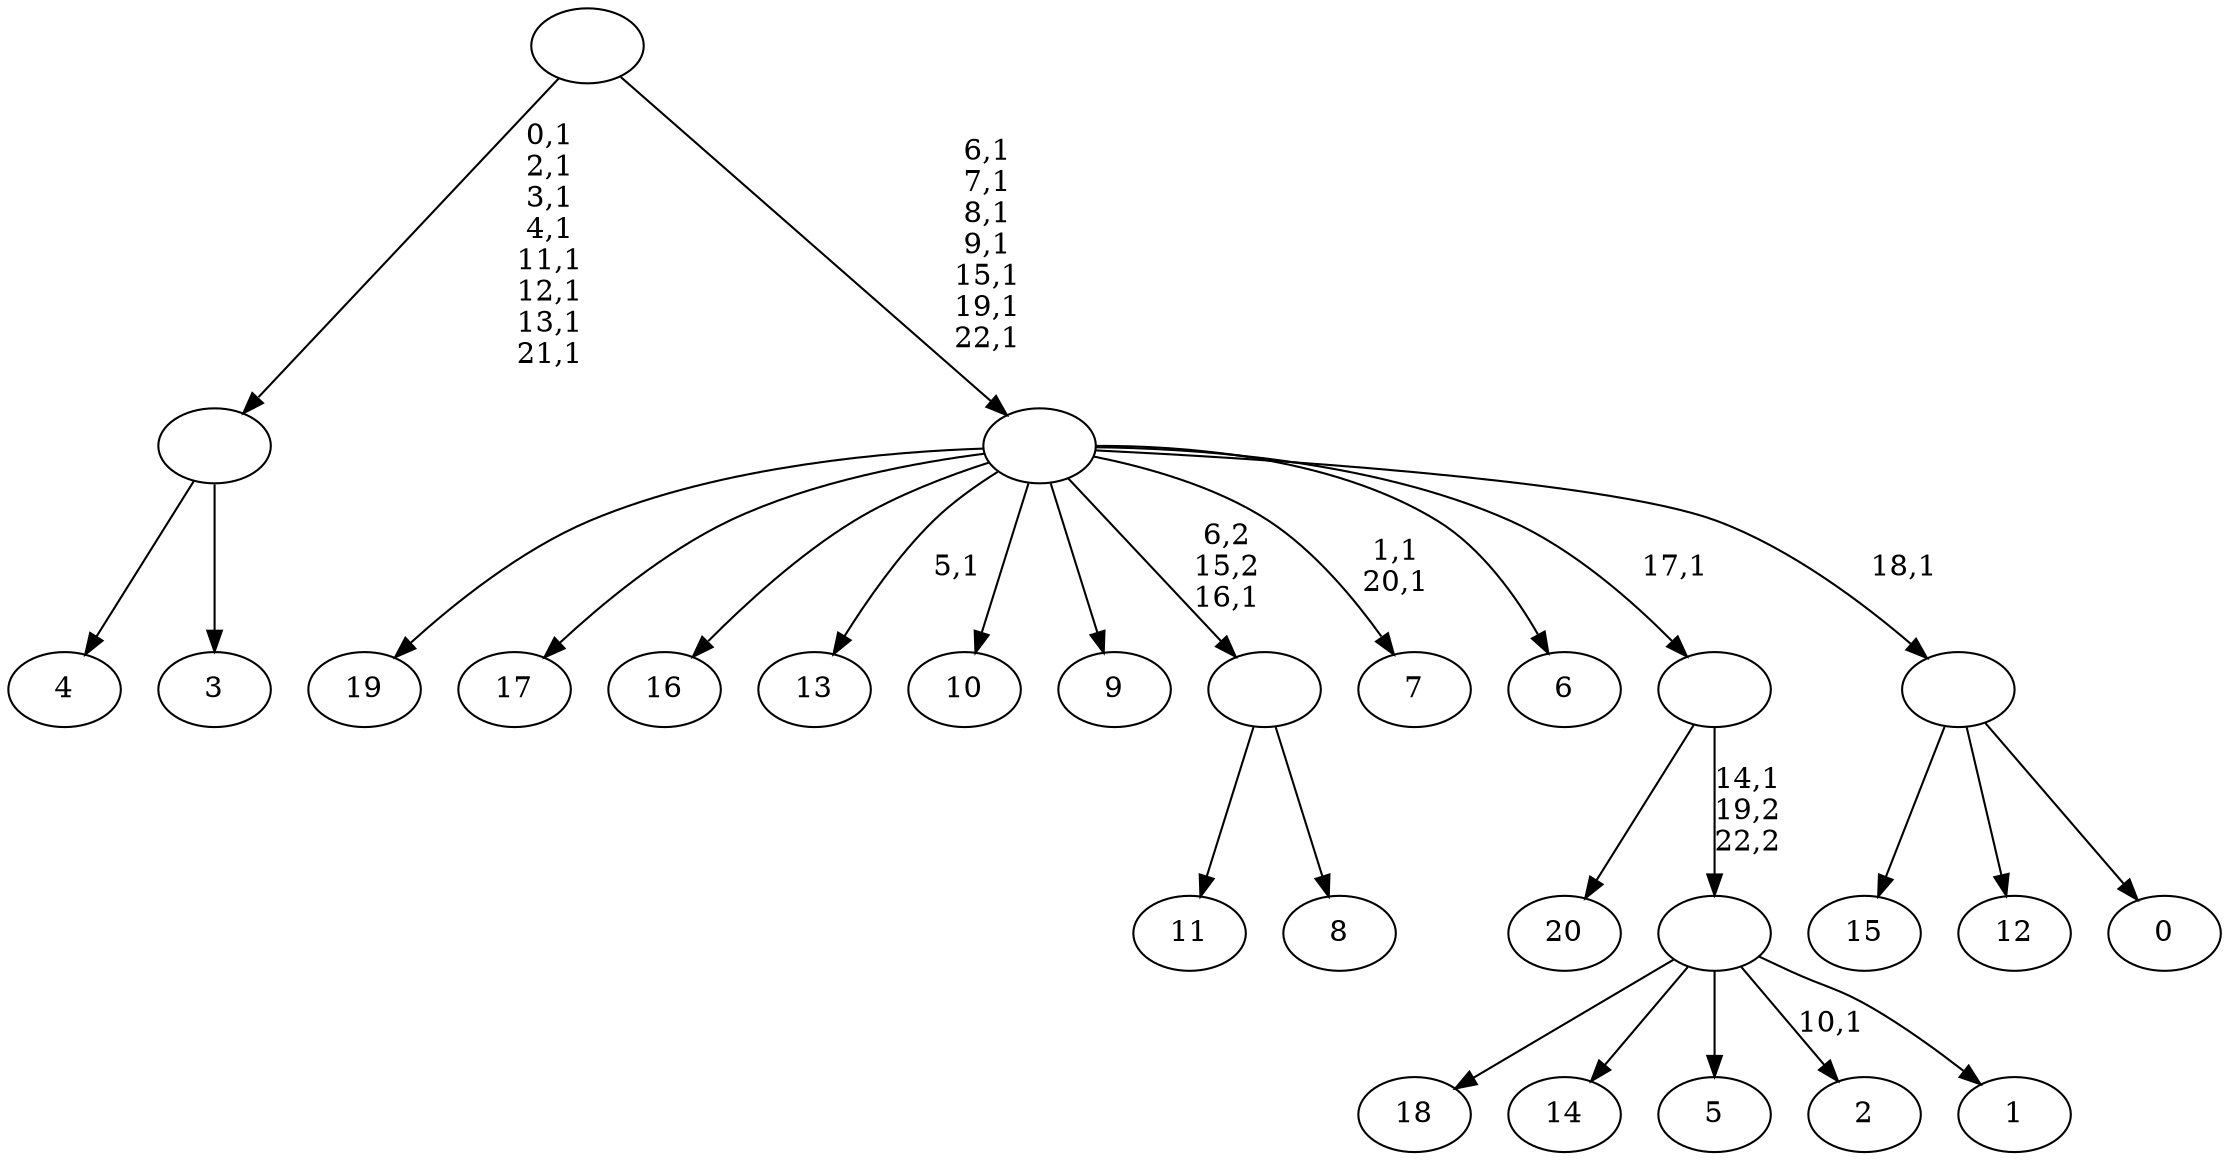digraph T {
	44 [label="20"]
	43 [label="19"]
	42 [label="18"]
	41 [label="17"]
	40 [label="16"]
	39 [label="15"]
	38 [label="14"]
	37 [label="13"]
	35 [label="12"]
	34 [label="11"]
	33 [label="10"]
	32 [label="9"]
	31 [label="8"]
	30 [label=""]
	29 [label="7"]
	26 [label="6"]
	25 [label="5"]
	24 [label="4"]
	23 [label="3"]
	22 [label=""]
	14 [label="2"]
	12 [label="1"]
	11 [label=""]
	10 [label=""]
	9 [label="0"]
	8 [label=""]
	7 [label=""]
	0 [label=""]
	30 -> 34 [label=""]
	30 -> 31 [label=""]
	22 -> 24 [label=""]
	22 -> 23 [label=""]
	11 -> 14 [label="10,1"]
	11 -> 42 [label=""]
	11 -> 38 [label=""]
	11 -> 25 [label=""]
	11 -> 12 [label=""]
	10 -> 44 [label=""]
	10 -> 11 [label="14,1\n19,2\n22,2"]
	8 -> 39 [label=""]
	8 -> 35 [label=""]
	8 -> 9 [label=""]
	7 -> 29 [label="1,1\n20,1"]
	7 -> 37 [label="5,1"]
	7 -> 43 [label=""]
	7 -> 41 [label=""]
	7 -> 40 [label=""]
	7 -> 33 [label=""]
	7 -> 32 [label=""]
	7 -> 30 [label="6,2\n15,2\n16,1"]
	7 -> 26 [label=""]
	7 -> 10 [label="17,1"]
	7 -> 8 [label="18,1"]
	0 -> 7 [label="6,1\n7,1\n8,1\n9,1\n15,1\n19,1\n22,1"]
	0 -> 22 [label="0,1\n2,1\n3,1\n4,1\n11,1\n12,1\n13,1\n21,1"]
}
